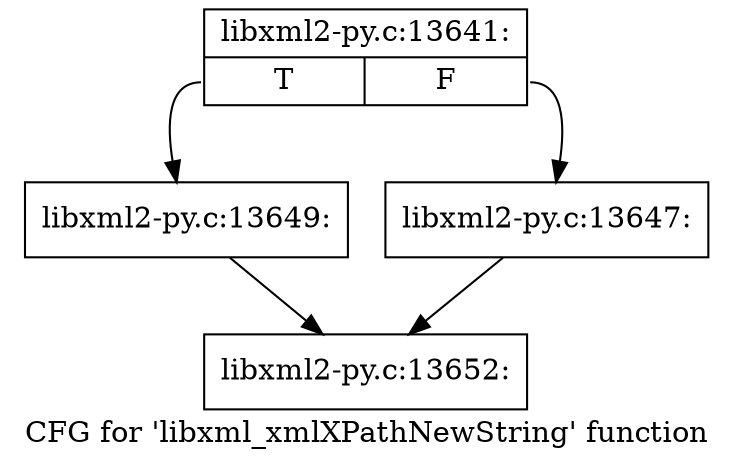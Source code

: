 digraph "CFG for 'libxml_xmlXPathNewString' function" {
	label="CFG for 'libxml_xmlXPathNewString' function";

	Node0x48570b0 [shape=record,label="{libxml2-py.c:13641:|{<s0>T|<s1>F}}"];
	Node0x48570b0:s0 -> Node0x48588b0;
	Node0x48570b0:s1 -> Node0x4858860;
	Node0x4858860 [shape=record,label="{libxml2-py.c:13647:}"];
	Node0x4858860 -> Node0x4854df0;
	Node0x48588b0 [shape=record,label="{libxml2-py.c:13649:}"];
	Node0x48588b0 -> Node0x4854df0;
	Node0x4854df0 [shape=record,label="{libxml2-py.c:13652:}"];
}
